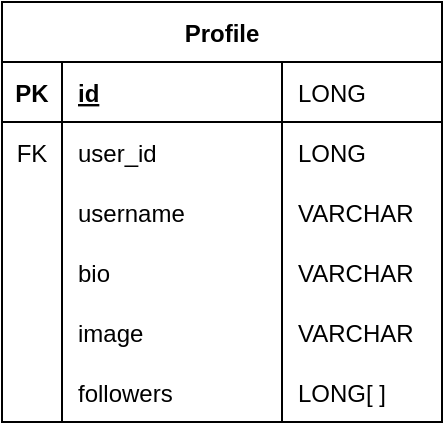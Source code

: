 <mxfile version="19.0.3" type="device"><diagram id="RlwFTBCZ-LcW_1eLwVB9" name="Page-1"><mxGraphModel dx="2066" dy="865" grid="1" gridSize="10" guides="1" tooltips="1" connect="1" arrows="1" fold="1" page="0" pageScale="1" pageWidth="827" pageHeight="1169" math="0" shadow="0"><root><mxCell id="0"/><mxCell id="1" parent="0"/><mxCell id="7NO2EAIsp9O3U-auOyNR-1" value="Profile" style="shape=table;startSize=30;container=1;collapsible=1;childLayout=tableLayout;fixedRows=1;rowLines=0;fontStyle=1;align=center;resizeLast=1;" parent="1" vertex="1"><mxGeometry x="220" y="510" width="220" height="210" as="geometry"/></mxCell><mxCell id="7NO2EAIsp9O3U-auOyNR-2" value="" style="shape=tableRow;horizontal=0;startSize=0;swimlaneHead=0;swimlaneBody=0;fillColor=none;collapsible=0;dropTarget=0;points=[[0,0.5],[1,0.5]];portConstraint=eastwest;top=0;left=0;right=0;bottom=1;" parent="7NO2EAIsp9O3U-auOyNR-1" vertex="1"><mxGeometry y="30" width="220" height="30" as="geometry"/></mxCell><mxCell id="7NO2EAIsp9O3U-auOyNR-3" value="PK" style="shape=partialRectangle;connectable=0;fillColor=none;top=0;left=0;bottom=0;right=0;fontStyle=1;overflow=hidden;" parent="7NO2EAIsp9O3U-auOyNR-2" vertex="1"><mxGeometry width="30" height="30" as="geometry"><mxRectangle width="30" height="30" as="alternateBounds"/></mxGeometry></mxCell><mxCell id="7NO2EAIsp9O3U-auOyNR-4" value="id" style="shape=partialRectangle;connectable=0;fillColor=none;top=0;left=0;bottom=0;right=0;align=left;spacingLeft=6;fontStyle=5;overflow=hidden;" parent="7NO2EAIsp9O3U-auOyNR-2" vertex="1"><mxGeometry x="30" width="110" height="30" as="geometry"><mxRectangle width="110" height="30" as="alternateBounds"/></mxGeometry></mxCell><mxCell id="7NO2EAIsp9O3U-auOyNR-14" value="LONG" style="shape=partialRectangle;connectable=0;fillColor=none;top=0;left=0;bottom=0;right=0;align=left;spacingLeft=6;fontStyle=0;overflow=hidden;" parent="7NO2EAIsp9O3U-auOyNR-2" vertex="1"><mxGeometry x="140" width="80" height="30" as="geometry"><mxRectangle width="80" height="30" as="alternateBounds"/></mxGeometry></mxCell><mxCell id="pz5fn_VodJkMIY3ih8qq-1" style="shape=tableRow;horizontal=0;startSize=0;swimlaneHead=0;swimlaneBody=0;fillColor=none;collapsible=0;dropTarget=0;points=[[0,0.5],[1,0.5]];portConstraint=eastwest;top=0;left=0;right=0;bottom=0;" parent="7NO2EAIsp9O3U-auOyNR-1" vertex="1"><mxGeometry y="60" width="220" height="30" as="geometry"/></mxCell><mxCell id="pz5fn_VodJkMIY3ih8qq-2" value="FK" style="shape=partialRectangle;connectable=0;fillColor=none;top=0;left=0;bottom=0;right=0;editable=1;overflow=hidden;" parent="pz5fn_VodJkMIY3ih8qq-1" vertex="1"><mxGeometry width="30" height="30" as="geometry"><mxRectangle width="30" height="30" as="alternateBounds"/></mxGeometry></mxCell><mxCell id="pz5fn_VodJkMIY3ih8qq-3" value="user_id" style="shape=partialRectangle;connectable=0;fillColor=none;top=0;left=0;bottom=0;right=0;align=left;spacingLeft=6;overflow=hidden;" parent="pz5fn_VodJkMIY3ih8qq-1" vertex="1"><mxGeometry x="30" width="110" height="30" as="geometry"><mxRectangle width="110" height="30" as="alternateBounds"/></mxGeometry></mxCell><mxCell id="pz5fn_VodJkMIY3ih8qq-4" value="LONG" style="shape=partialRectangle;connectable=0;fillColor=none;top=0;left=0;bottom=0;right=0;align=left;spacingLeft=6;overflow=hidden;fontStyle=0" parent="pz5fn_VodJkMIY3ih8qq-1" vertex="1"><mxGeometry x="140" width="80" height="30" as="geometry"><mxRectangle width="80" height="30" as="alternateBounds"/></mxGeometry></mxCell><mxCell id="7NO2EAIsp9O3U-auOyNR-5" value="" style="shape=tableRow;horizontal=0;startSize=0;swimlaneHead=0;swimlaneBody=0;fillColor=none;collapsible=0;dropTarget=0;points=[[0,0.5],[1,0.5]];portConstraint=eastwest;top=0;left=0;right=0;bottom=0;" parent="7NO2EAIsp9O3U-auOyNR-1" vertex="1"><mxGeometry y="90" width="220" height="30" as="geometry"/></mxCell><mxCell id="7NO2EAIsp9O3U-auOyNR-6" value="" style="shape=partialRectangle;connectable=0;fillColor=none;top=0;left=0;bottom=0;right=0;editable=1;overflow=hidden;" parent="7NO2EAIsp9O3U-auOyNR-5" vertex="1"><mxGeometry width="30" height="30" as="geometry"><mxRectangle width="30" height="30" as="alternateBounds"/></mxGeometry></mxCell><mxCell id="7NO2EAIsp9O3U-auOyNR-7" value="username" style="shape=partialRectangle;connectable=0;fillColor=none;top=0;left=0;bottom=0;right=0;align=left;spacingLeft=6;overflow=hidden;" parent="7NO2EAIsp9O3U-auOyNR-5" vertex="1"><mxGeometry x="30" width="110" height="30" as="geometry"><mxRectangle width="110" height="30" as="alternateBounds"/></mxGeometry></mxCell><mxCell id="7NO2EAIsp9O3U-auOyNR-15" value="VARCHAR" style="shape=partialRectangle;connectable=0;fillColor=none;top=0;left=0;bottom=0;right=0;align=left;spacingLeft=6;overflow=hidden;fontStyle=0" parent="7NO2EAIsp9O3U-auOyNR-5" vertex="1"><mxGeometry x="140" width="80" height="30" as="geometry"><mxRectangle width="80" height="30" as="alternateBounds"/></mxGeometry></mxCell><mxCell id="7NO2EAIsp9O3U-auOyNR-8" value="" style="shape=tableRow;horizontal=0;startSize=0;swimlaneHead=0;swimlaneBody=0;fillColor=none;collapsible=0;dropTarget=0;points=[[0,0.5],[1,0.5]];portConstraint=eastwest;top=0;left=0;right=0;bottom=0;" parent="7NO2EAIsp9O3U-auOyNR-1" vertex="1"><mxGeometry y="120" width="220" height="30" as="geometry"/></mxCell><mxCell id="7NO2EAIsp9O3U-auOyNR-9" value="" style="shape=partialRectangle;connectable=0;fillColor=none;top=0;left=0;bottom=0;right=0;editable=1;overflow=hidden;" parent="7NO2EAIsp9O3U-auOyNR-8" vertex="1"><mxGeometry width="30" height="30" as="geometry"><mxRectangle width="30" height="30" as="alternateBounds"/></mxGeometry></mxCell><mxCell id="7NO2EAIsp9O3U-auOyNR-10" value="bio" style="shape=partialRectangle;connectable=0;fillColor=none;top=0;left=0;bottom=0;right=0;align=left;spacingLeft=6;overflow=hidden;" parent="7NO2EAIsp9O3U-auOyNR-8" vertex="1"><mxGeometry x="30" width="110" height="30" as="geometry"><mxRectangle width="110" height="30" as="alternateBounds"/></mxGeometry></mxCell><mxCell id="7NO2EAIsp9O3U-auOyNR-16" value="VARCHAR" style="shape=partialRectangle;connectable=0;fillColor=none;top=0;left=0;bottom=0;right=0;align=left;spacingLeft=6;overflow=hidden;fontStyle=0" parent="7NO2EAIsp9O3U-auOyNR-8" vertex="1"><mxGeometry x="140" width="80" height="30" as="geometry"><mxRectangle width="80" height="30" as="alternateBounds"/></mxGeometry></mxCell><mxCell id="7NO2EAIsp9O3U-auOyNR-11" value="" style="shape=tableRow;horizontal=0;startSize=0;swimlaneHead=0;swimlaneBody=0;fillColor=none;collapsible=0;dropTarget=0;points=[[0,0.5],[1,0.5]];portConstraint=eastwest;top=0;left=0;right=0;bottom=0;" parent="7NO2EAIsp9O3U-auOyNR-1" vertex="1"><mxGeometry y="150" width="220" height="30" as="geometry"/></mxCell><mxCell id="7NO2EAIsp9O3U-auOyNR-12" value="" style="shape=partialRectangle;connectable=0;fillColor=none;top=0;left=0;bottom=0;right=0;editable=1;overflow=hidden;" parent="7NO2EAIsp9O3U-auOyNR-11" vertex="1"><mxGeometry width="30" height="30" as="geometry"><mxRectangle width="30" height="30" as="alternateBounds"/></mxGeometry></mxCell><mxCell id="7NO2EAIsp9O3U-auOyNR-13" value="image" style="shape=partialRectangle;connectable=0;fillColor=none;top=0;left=0;bottom=0;right=0;align=left;spacingLeft=6;overflow=hidden;" parent="7NO2EAIsp9O3U-auOyNR-11" vertex="1"><mxGeometry x="30" width="110" height="30" as="geometry"><mxRectangle width="110" height="30" as="alternateBounds"/></mxGeometry></mxCell><mxCell id="7NO2EAIsp9O3U-auOyNR-17" value="VARCHAR" style="shape=partialRectangle;connectable=0;fillColor=none;top=0;left=0;bottom=0;right=0;align=left;spacingLeft=6;overflow=hidden;fontStyle=0" parent="7NO2EAIsp9O3U-auOyNR-11" vertex="1"><mxGeometry x="140" width="80" height="30" as="geometry"><mxRectangle width="80" height="30" as="alternateBounds"/></mxGeometry></mxCell><mxCell id="pz5fn_VodJkMIY3ih8qq-5" style="shape=tableRow;horizontal=0;startSize=0;swimlaneHead=0;swimlaneBody=0;fillColor=none;collapsible=0;dropTarget=0;points=[[0,0.5],[1,0.5]];portConstraint=eastwest;top=0;left=0;right=0;bottom=0;" parent="7NO2EAIsp9O3U-auOyNR-1" vertex="1"><mxGeometry y="180" width="220" height="30" as="geometry"/></mxCell><mxCell id="pz5fn_VodJkMIY3ih8qq-6" style="shape=partialRectangle;connectable=0;fillColor=none;top=0;left=0;bottom=0;right=0;editable=1;overflow=hidden;" parent="pz5fn_VodJkMIY3ih8qq-5" vertex="1"><mxGeometry width="30" height="30" as="geometry"><mxRectangle width="30" height="30" as="alternateBounds"/></mxGeometry></mxCell><mxCell id="pz5fn_VodJkMIY3ih8qq-7" value="followers" style="shape=partialRectangle;connectable=0;fillColor=none;top=0;left=0;bottom=0;right=0;align=left;spacingLeft=6;overflow=hidden;" parent="pz5fn_VodJkMIY3ih8qq-5" vertex="1"><mxGeometry x="30" width="110" height="30" as="geometry"><mxRectangle width="110" height="30" as="alternateBounds"/></mxGeometry></mxCell><mxCell id="pz5fn_VodJkMIY3ih8qq-8" value="LONG[ ]" style="shape=partialRectangle;connectable=0;fillColor=none;top=0;left=0;bottom=0;right=0;align=left;spacingLeft=6;overflow=hidden;fontStyle=0" parent="pz5fn_VodJkMIY3ih8qq-5" vertex="1"><mxGeometry x="140" width="80" height="30" as="geometry"><mxRectangle width="80" height="30" as="alternateBounds"/></mxGeometry></mxCell></root></mxGraphModel></diagram></mxfile>